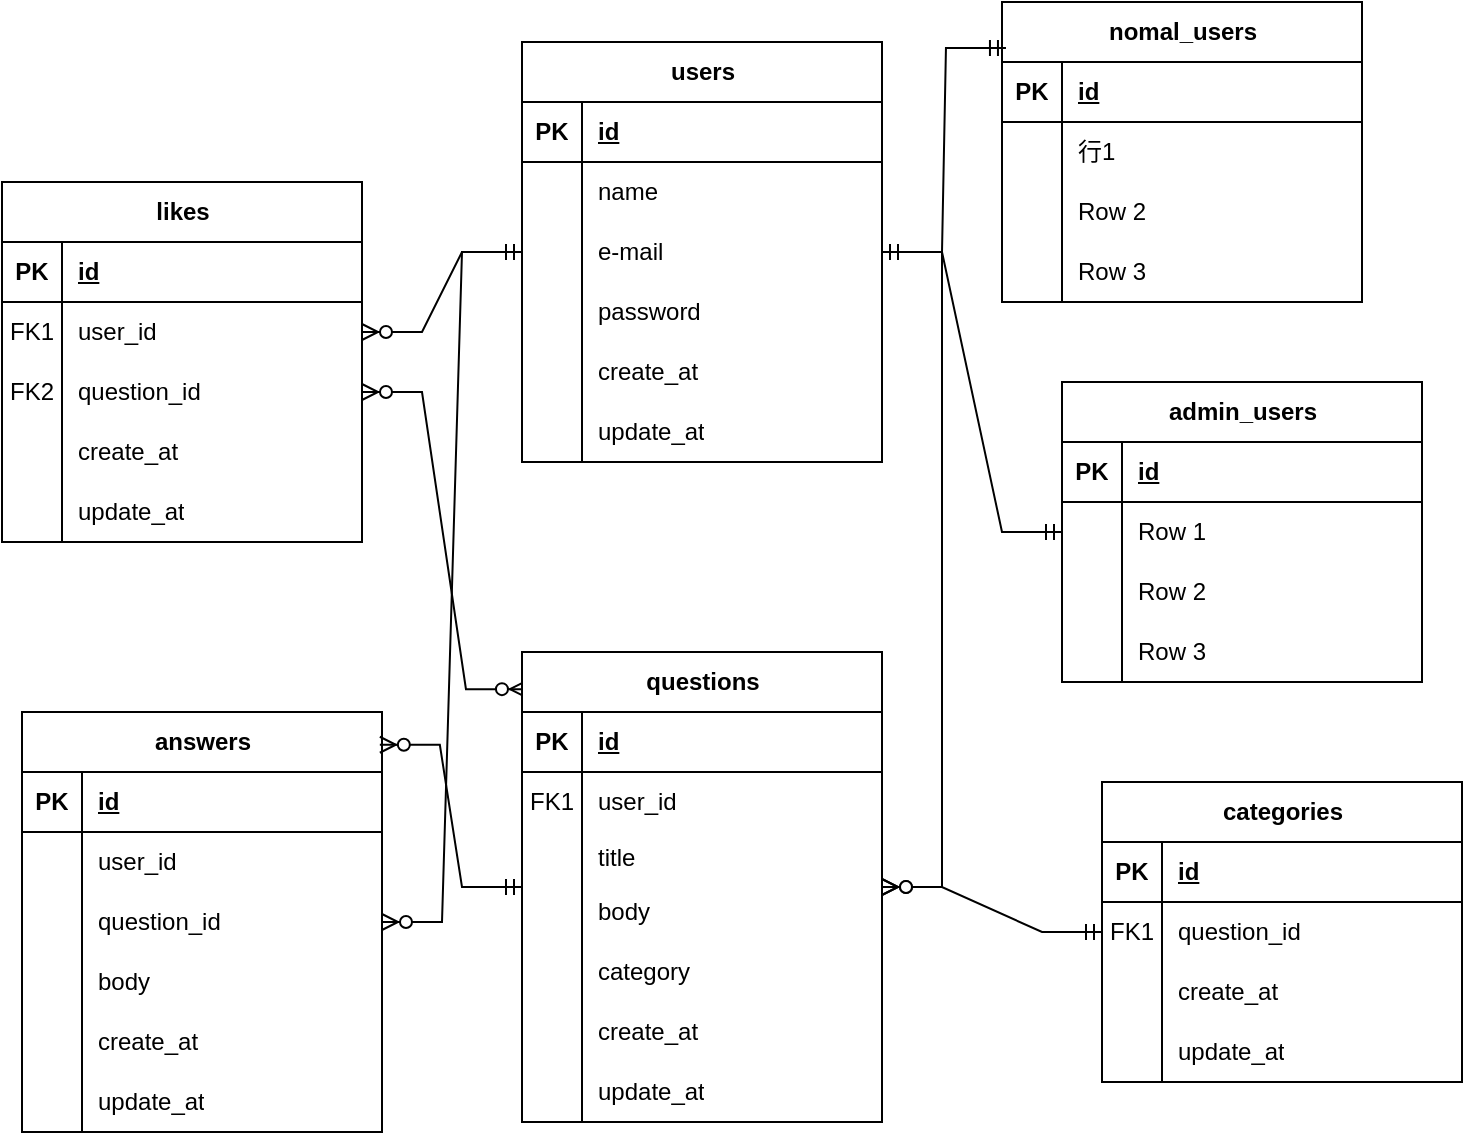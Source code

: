 <mxfile version="24.0.5" type="github">
  <diagram name="ページ1" id="EHYz2zR3ZloUvKmp2R1o">
    <mxGraphModel dx="1434" dy="786" grid="1" gridSize="10" guides="1" tooltips="1" connect="1" arrows="1" fold="1" page="1" pageScale="1" pageWidth="827" pageHeight="1169" math="0" shadow="0">
      <root>
        <mxCell id="0" />
        <mxCell id="1" parent="0" />
        <mxCell id="22ppA0g4UM3xySL2GAzu-1" value="&lt;font style=&quot;vertical-align: inherit;&quot;&gt;&lt;font style=&quot;vertical-align: inherit;&quot;&gt;users&lt;/font&gt;&lt;/font&gt;" style="shape=table;startSize=30;container=1;collapsible=1;childLayout=tableLayout;fixedRows=1;rowLines=0;fontStyle=1;align=center;resizeLast=1;html=1;" vertex="1" parent="1">
          <mxGeometry x="280" y="160" width="180" height="210" as="geometry" />
        </mxCell>
        <mxCell id="22ppA0g4UM3xySL2GAzu-2" value="" style="shape=tableRow;horizontal=0;startSize=0;swimlaneHead=0;swimlaneBody=0;fillColor=none;collapsible=0;dropTarget=0;points=[[0,0.5],[1,0.5]];portConstraint=eastwest;top=0;left=0;right=0;bottom=1;" vertex="1" parent="22ppA0g4UM3xySL2GAzu-1">
          <mxGeometry y="30" width="180" height="30" as="geometry" />
        </mxCell>
        <mxCell id="22ppA0g4UM3xySL2GAzu-3" value="PK" style="shape=partialRectangle;connectable=0;fillColor=none;top=0;left=0;bottom=0;right=0;fontStyle=1;overflow=hidden;whiteSpace=wrap;html=1;" vertex="1" parent="22ppA0g4UM3xySL2GAzu-2">
          <mxGeometry width="30" height="30" as="geometry">
            <mxRectangle width="30" height="30" as="alternateBounds" />
          </mxGeometry>
        </mxCell>
        <mxCell id="22ppA0g4UM3xySL2GAzu-4" value="&lt;font style=&quot;vertical-align: inherit;&quot;&gt;&lt;font style=&quot;vertical-align: inherit;&quot;&gt;id&lt;/font&gt;&lt;/font&gt;" style="shape=partialRectangle;connectable=0;fillColor=none;top=0;left=0;bottom=0;right=0;align=left;spacingLeft=6;fontStyle=5;overflow=hidden;whiteSpace=wrap;html=1;" vertex="1" parent="22ppA0g4UM3xySL2GAzu-2">
          <mxGeometry x="30" width="150" height="30" as="geometry">
            <mxRectangle width="150" height="30" as="alternateBounds" />
          </mxGeometry>
        </mxCell>
        <mxCell id="22ppA0g4UM3xySL2GAzu-5" value="" style="shape=tableRow;horizontal=0;startSize=0;swimlaneHead=0;swimlaneBody=0;fillColor=none;collapsible=0;dropTarget=0;points=[[0,0.5],[1,0.5]];portConstraint=eastwest;top=0;left=0;right=0;bottom=0;" vertex="1" parent="22ppA0g4UM3xySL2GAzu-1">
          <mxGeometry y="60" width="180" height="30" as="geometry" />
        </mxCell>
        <mxCell id="22ppA0g4UM3xySL2GAzu-6" value="" style="shape=partialRectangle;connectable=0;fillColor=none;top=0;left=0;bottom=0;right=0;editable=1;overflow=hidden;whiteSpace=wrap;html=1;" vertex="1" parent="22ppA0g4UM3xySL2GAzu-5">
          <mxGeometry width="30" height="30" as="geometry">
            <mxRectangle width="30" height="30" as="alternateBounds" />
          </mxGeometry>
        </mxCell>
        <mxCell id="22ppA0g4UM3xySL2GAzu-7" value="&lt;font style=&quot;vertical-align: inherit;&quot;&gt;&lt;font style=&quot;vertical-align: inherit;&quot;&gt;name&lt;/font&gt;&lt;/font&gt;" style="shape=partialRectangle;connectable=0;fillColor=none;top=0;left=0;bottom=0;right=0;align=left;spacingLeft=6;overflow=hidden;whiteSpace=wrap;html=1;" vertex="1" parent="22ppA0g4UM3xySL2GAzu-5">
          <mxGeometry x="30" width="150" height="30" as="geometry">
            <mxRectangle width="150" height="30" as="alternateBounds" />
          </mxGeometry>
        </mxCell>
        <mxCell id="22ppA0g4UM3xySL2GAzu-8" value="" style="shape=tableRow;horizontal=0;startSize=0;swimlaneHead=0;swimlaneBody=0;fillColor=none;collapsible=0;dropTarget=0;points=[[0,0.5],[1,0.5]];portConstraint=eastwest;top=0;left=0;right=0;bottom=0;" vertex="1" parent="22ppA0g4UM3xySL2GAzu-1">
          <mxGeometry y="90" width="180" height="30" as="geometry" />
        </mxCell>
        <mxCell id="22ppA0g4UM3xySL2GAzu-9" value="" style="shape=partialRectangle;connectable=0;fillColor=none;top=0;left=0;bottom=0;right=0;editable=1;overflow=hidden;whiteSpace=wrap;html=1;" vertex="1" parent="22ppA0g4UM3xySL2GAzu-8">
          <mxGeometry width="30" height="30" as="geometry">
            <mxRectangle width="30" height="30" as="alternateBounds" />
          </mxGeometry>
        </mxCell>
        <mxCell id="22ppA0g4UM3xySL2GAzu-10" value="&lt;font style=&quot;vertical-align: inherit;&quot;&gt;&lt;font style=&quot;vertical-align: inherit;&quot;&gt;e-mail&lt;/font&gt;&lt;/font&gt;" style="shape=partialRectangle;connectable=0;fillColor=none;top=0;left=0;bottom=0;right=0;align=left;spacingLeft=6;overflow=hidden;whiteSpace=wrap;html=1;" vertex="1" parent="22ppA0g4UM3xySL2GAzu-8">
          <mxGeometry x="30" width="150" height="30" as="geometry">
            <mxRectangle width="150" height="30" as="alternateBounds" />
          </mxGeometry>
        </mxCell>
        <mxCell id="22ppA0g4UM3xySL2GAzu-11" value="" style="shape=tableRow;horizontal=0;startSize=0;swimlaneHead=0;swimlaneBody=0;fillColor=none;collapsible=0;dropTarget=0;points=[[0,0.5],[1,0.5]];portConstraint=eastwest;top=0;left=0;right=0;bottom=0;" vertex="1" parent="22ppA0g4UM3xySL2GAzu-1">
          <mxGeometry y="120" width="180" height="30" as="geometry" />
        </mxCell>
        <mxCell id="22ppA0g4UM3xySL2GAzu-12" value="" style="shape=partialRectangle;connectable=0;fillColor=none;top=0;left=0;bottom=0;right=0;editable=1;overflow=hidden;whiteSpace=wrap;html=1;" vertex="1" parent="22ppA0g4UM3xySL2GAzu-11">
          <mxGeometry width="30" height="30" as="geometry">
            <mxRectangle width="30" height="30" as="alternateBounds" />
          </mxGeometry>
        </mxCell>
        <mxCell id="22ppA0g4UM3xySL2GAzu-13" value="&lt;font style=&quot;vertical-align: inherit;&quot;&gt;&lt;font style=&quot;vertical-align: inherit;&quot;&gt;password&lt;/font&gt;&lt;/font&gt;" style="shape=partialRectangle;connectable=0;fillColor=none;top=0;left=0;bottom=0;right=0;align=left;spacingLeft=6;overflow=hidden;whiteSpace=wrap;html=1;" vertex="1" parent="22ppA0g4UM3xySL2GAzu-11">
          <mxGeometry x="30" width="150" height="30" as="geometry">
            <mxRectangle width="150" height="30" as="alternateBounds" />
          </mxGeometry>
        </mxCell>
        <mxCell id="22ppA0g4UM3xySL2GAzu-17" style="shape=tableRow;horizontal=0;startSize=0;swimlaneHead=0;swimlaneBody=0;fillColor=none;collapsible=0;dropTarget=0;points=[[0,0.5],[1,0.5]];portConstraint=eastwest;top=0;left=0;right=0;bottom=0;" vertex="1" parent="22ppA0g4UM3xySL2GAzu-1">
          <mxGeometry y="150" width="180" height="30" as="geometry" />
        </mxCell>
        <mxCell id="22ppA0g4UM3xySL2GAzu-18" style="shape=partialRectangle;connectable=0;fillColor=none;top=0;left=0;bottom=0;right=0;editable=1;overflow=hidden;whiteSpace=wrap;html=1;" vertex="1" parent="22ppA0g4UM3xySL2GAzu-17">
          <mxGeometry width="30" height="30" as="geometry">
            <mxRectangle width="30" height="30" as="alternateBounds" />
          </mxGeometry>
        </mxCell>
        <mxCell id="22ppA0g4UM3xySL2GAzu-19" value="&lt;font style=&quot;vertical-align: inherit;&quot;&gt;&lt;font style=&quot;vertical-align: inherit;&quot;&gt;create_at&lt;/font&gt;&lt;/font&gt;" style="shape=partialRectangle;connectable=0;fillColor=none;top=0;left=0;bottom=0;right=0;align=left;spacingLeft=6;overflow=hidden;whiteSpace=wrap;html=1;" vertex="1" parent="22ppA0g4UM3xySL2GAzu-17">
          <mxGeometry x="30" width="150" height="30" as="geometry">
            <mxRectangle width="150" height="30" as="alternateBounds" />
          </mxGeometry>
        </mxCell>
        <mxCell id="22ppA0g4UM3xySL2GAzu-14" style="shape=tableRow;horizontal=0;startSize=0;swimlaneHead=0;swimlaneBody=0;fillColor=none;collapsible=0;dropTarget=0;points=[[0,0.5],[1,0.5]];portConstraint=eastwest;top=0;left=0;right=0;bottom=0;" vertex="1" parent="22ppA0g4UM3xySL2GAzu-1">
          <mxGeometry y="180" width="180" height="30" as="geometry" />
        </mxCell>
        <mxCell id="22ppA0g4UM3xySL2GAzu-15" style="shape=partialRectangle;connectable=0;fillColor=none;top=0;left=0;bottom=0;right=0;editable=1;overflow=hidden;whiteSpace=wrap;html=1;" vertex="1" parent="22ppA0g4UM3xySL2GAzu-14">
          <mxGeometry width="30" height="30" as="geometry">
            <mxRectangle width="30" height="30" as="alternateBounds" />
          </mxGeometry>
        </mxCell>
        <mxCell id="22ppA0g4UM3xySL2GAzu-16" value="&lt;font style=&quot;vertical-align: inherit;&quot;&gt;&lt;font style=&quot;vertical-align: inherit;&quot;&gt;update_at&lt;/font&gt;&lt;/font&gt;" style="shape=partialRectangle;connectable=0;fillColor=none;top=0;left=0;bottom=0;right=0;align=left;spacingLeft=6;overflow=hidden;whiteSpace=wrap;html=1;" vertex="1" parent="22ppA0g4UM3xySL2GAzu-14">
          <mxGeometry x="30" width="150" height="30" as="geometry">
            <mxRectangle width="150" height="30" as="alternateBounds" />
          </mxGeometry>
        </mxCell>
        <mxCell id="22ppA0g4UM3xySL2GAzu-20" value="&lt;font style=&quot;vertical-align: inherit;&quot;&gt;&lt;font style=&quot;vertical-align: inherit;&quot;&gt;nomal_users&lt;/font&gt;&lt;/font&gt;" style="shape=table;startSize=30;container=1;collapsible=1;childLayout=tableLayout;fixedRows=1;rowLines=0;fontStyle=1;align=center;resizeLast=1;html=1;" vertex="1" parent="1">
          <mxGeometry x="520" y="140" width="180" height="150" as="geometry" />
        </mxCell>
        <mxCell id="22ppA0g4UM3xySL2GAzu-21" value="" style="shape=tableRow;horizontal=0;startSize=0;swimlaneHead=0;swimlaneBody=0;fillColor=none;collapsible=0;dropTarget=0;points=[[0,0.5],[1,0.5]];portConstraint=eastwest;top=0;left=0;right=0;bottom=1;" vertex="1" parent="22ppA0g4UM3xySL2GAzu-20">
          <mxGeometry y="30" width="180" height="30" as="geometry" />
        </mxCell>
        <mxCell id="22ppA0g4UM3xySL2GAzu-22" value="PK" style="shape=partialRectangle;connectable=0;fillColor=none;top=0;left=0;bottom=0;right=0;fontStyle=1;overflow=hidden;whiteSpace=wrap;html=1;" vertex="1" parent="22ppA0g4UM3xySL2GAzu-21">
          <mxGeometry width="30" height="30" as="geometry">
            <mxRectangle width="30" height="30" as="alternateBounds" />
          </mxGeometry>
        </mxCell>
        <mxCell id="22ppA0g4UM3xySL2GAzu-23" value="&lt;font style=&quot;vertical-align: inherit;&quot;&gt;&lt;font style=&quot;vertical-align: inherit;&quot;&gt;id&lt;/font&gt;&lt;/font&gt;" style="shape=partialRectangle;connectable=0;fillColor=none;top=0;left=0;bottom=0;right=0;align=left;spacingLeft=6;fontStyle=5;overflow=hidden;whiteSpace=wrap;html=1;" vertex="1" parent="22ppA0g4UM3xySL2GAzu-21">
          <mxGeometry x="30" width="150" height="30" as="geometry">
            <mxRectangle width="150" height="30" as="alternateBounds" />
          </mxGeometry>
        </mxCell>
        <mxCell id="22ppA0g4UM3xySL2GAzu-24" value="" style="shape=tableRow;horizontal=0;startSize=0;swimlaneHead=0;swimlaneBody=0;fillColor=none;collapsible=0;dropTarget=0;points=[[0,0.5],[1,0.5]];portConstraint=eastwest;top=0;left=0;right=0;bottom=0;" vertex="1" parent="22ppA0g4UM3xySL2GAzu-20">
          <mxGeometry y="60" width="180" height="30" as="geometry" />
        </mxCell>
        <mxCell id="22ppA0g4UM3xySL2GAzu-25" value="" style="shape=partialRectangle;connectable=0;fillColor=none;top=0;left=0;bottom=0;right=0;editable=1;overflow=hidden;whiteSpace=wrap;html=1;" vertex="1" parent="22ppA0g4UM3xySL2GAzu-24">
          <mxGeometry width="30" height="30" as="geometry">
            <mxRectangle width="30" height="30" as="alternateBounds" />
          </mxGeometry>
        </mxCell>
        <mxCell id="22ppA0g4UM3xySL2GAzu-26" value="&lt;font style=&quot;vertical-align: inherit;&quot;&gt;&lt;font style=&quot;vertical-align: inherit;&quot;&gt;行1&lt;/font&gt;&lt;/font&gt;" style="shape=partialRectangle;connectable=0;fillColor=none;top=0;left=0;bottom=0;right=0;align=left;spacingLeft=6;overflow=hidden;whiteSpace=wrap;html=1;" vertex="1" parent="22ppA0g4UM3xySL2GAzu-24">
          <mxGeometry x="30" width="150" height="30" as="geometry">
            <mxRectangle width="150" height="30" as="alternateBounds" />
          </mxGeometry>
        </mxCell>
        <mxCell id="22ppA0g4UM3xySL2GAzu-27" value="" style="shape=tableRow;horizontal=0;startSize=0;swimlaneHead=0;swimlaneBody=0;fillColor=none;collapsible=0;dropTarget=0;points=[[0,0.5],[1,0.5]];portConstraint=eastwest;top=0;left=0;right=0;bottom=0;" vertex="1" parent="22ppA0g4UM3xySL2GAzu-20">
          <mxGeometry y="90" width="180" height="30" as="geometry" />
        </mxCell>
        <mxCell id="22ppA0g4UM3xySL2GAzu-28" value="" style="shape=partialRectangle;connectable=0;fillColor=none;top=0;left=0;bottom=0;right=0;editable=1;overflow=hidden;whiteSpace=wrap;html=1;" vertex="1" parent="22ppA0g4UM3xySL2GAzu-27">
          <mxGeometry width="30" height="30" as="geometry">
            <mxRectangle width="30" height="30" as="alternateBounds" />
          </mxGeometry>
        </mxCell>
        <mxCell id="22ppA0g4UM3xySL2GAzu-29" value="Row 2" style="shape=partialRectangle;connectable=0;fillColor=none;top=0;left=0;bottom=0;right=0;align=left;spacingLeft=6;overflow=hidden;whiteSpace=wrap;html=1;" vertex="1" parent="22ppA0g4UM3xySL2GAzu-27">
          <mxGeometry x="30" width="150" height="30" as="geometry">
            <mxRectangle width="150" height="30" as="alternateBounds" />
          </mxGeometry>
        </mxCell>
        <mxCell id="22ppA0g4UM3xySL2GAzu-30" value="" style="shape=tableRow;horizontal=0;startSize=0;swimlaneHead=0;swimlaneBody=0;fillColor=none;collapsible=0;dropTarget=0;points=[[0,0.5],[1,0.5]];portConstraint=eastwest;top=0;left=0;right=0;bottom=0;" vertex="1" parent="22ppA0g4UM3xySL2GAzu-20">
          <mxGeometry y="120" width="180" height="30" as="geometry" />
        </mxCell>
        <mxCell id="22ppA0g4UM3xySL2GAzu-31" value="" style="shape=partialRectangle;connectable=0;fillColor=none;top=0;left=0;bottom=0;right=0;editable=1;overflow=hidden;whiteSpace=wrap;html=1;" vertex="1" parent="22ppA0g4UM3xySL2GAzu-30">
          <mxGeometry width="30" height="30" as="geometry">
            <mxRectangle width="30" height="30" as="alternateBounds" />
          </mxGeometry>
        </mxCell>
        <mxCell id="22ppA0g4UM3xySL2GAzu-32" value="Row 3" style="shape=partialRectangle;connectable=0;fillColor=none;top=0;left=0;bottom=0;right=0;align=left;spacingLeft=6;overflow=hidden;whiteSpace=wrap;html=1;" vertex="1" parent="22ppA0g4UM3xySL2GAzu-30">
          <mxGeometry x="30" width="150" height="30" as="geometry">
            <mxRectangle width="150" height="30" as="alternateBounds" />
          </mxGeometry>
        </mxCell>
        <mxCell id="22ppA0g4UM3xySL2GAzu-33" value="&lt;font style=&quot;vertical-align: inherit;&quot;&gt;&lt;font style=&quot;vertical-align: inherit;&quot;&gt;&lt;font style=&quot;vertical-align: inherit;&quot;&gt;&lt;font style=&quot;vertical-align: inherit;&quot;&gt;admin_users&lt;/font&gt;&lt;/font&gt;&lt;/font&gt;&lt;/font&gt;" style="shape=table;startSize=30;container=1;collapsible=1;childLayout=tableLayout;fixedRows=1;rowLines=0;fontStyle=1;align=center;resizeLast=1;html=1;" vertex="1" parent="1">
          <mxGeometry x="550" y="330" width="180" height="150" as="geometry" />
        </mxCell>
        <mxCell id="22ppA0g4UM3xySL2GAzu-34" value="" style="shape=tableRow;horizontal=0;startSize=0;swimlaneHead=0;swimlaneBody=0;fillColor=none;collapsible=0;dropTarget=0;points=[[0,0.5],[1,0.5]];portConstraint=eastwest;top=0;left=0;right=0;bottom=1;" vertex="1" parent="22ppA0g4UM3xySL2GAzu-33">
          <mxGeometry y="30" width="180" height="30" as="geometry" />
        </mxCell>
        <mxCell id="22ppA0g4UM3xySL2GAzu-35" value="PK" style="shape=partialRectangle;connectable=0;fillColor=none;top=0;left=0;bottom=0;right=0;fontStyle=1;overflow=hidden;whiteSpace=wrap;html=1;" vertex="1" parent="22ppA0g4UM3xySL2GAzu-34">
          <mxGeometry width="30" height="30" as="geometry">
            <mxRectangle width="30" height="30" as="alternateBounds" />
          </mxGeometry>
        </mxCell>
        <mxCell id="22ppA0g4UM3xySL2GAzu-36" value="&lt;font style=&quot;vertical-align: inherit;&quot;&gt;&lt;font style=&quot;vertical-align: inherit;&quot;&gt;id&lt;/font&gt;&lt;/font&gt;" style="shape=partialRectangle;connectable=0;fillColor=none;top=0;left=0;bottom=0;right=0;align=left;spacingLeft=6;fontStyle=5;overflow=hidden;whiteSpace=wrap;html=1;" vertex="1" parent="22ppA0g4UM3xySL2GAzu-34">
          <mxGeometry x="30" width="150" height="30" as="geometry">
            <mxRectangle width="150" height="30" as="alternateBounds" />
          </mxGeometry>
        </mxCell>
        <mxCell id="22ppA0g4UM3xySL2GAzu-37" value="" style="shape=tableRow;horizontal=0;startSize=0;swimlaneHead=0;swimlaneBody=0;fillColor=none;collapsible=0;dropTarget=0;points=[[0,0.5],[1,0.5]];portConstraint=eastwest;top=0;left=0;right=0;bottom=0;" vertex="1" parent="22ppA0g4UM3xySL2GAzu-33">
          <mxGeometry y="60" width="180" height="30" as="geometry" />
        </mxCell>
        <mxCell id="22ppA0g4UM3xySL2GAzu-38" value="" style="shape=partialRectangle;connectable=0;fillColor=none;top=0;left=0;bottom=0;right=0;editable=1;overflow=hidden;whiteSpace=wrap;html=1;" vertex="1" parent="22ppA0g4UM3xySL2GAzu-37">
          <mxGeometry width="30" height="30" as="geometry">
            <mxRectangle width="30" height="30" as="alternateBounds" />
          </mxGeometry>
        </mxCell>
        <mxCell id="22ppA0g4UM3xySL2GAzu-39" value="Row 1" style="shape=partialRectangle;connectable=0;fillColor=none;top=0;left=0;bottom=0;right=0;align=left;spacingLeft=6;overflow=hidden;whiteSpace=wrap;html=1;" vertex="1" parent="22ppA0g4UM3xySL2GAzu-37">
          <mxGeometry x="30" width="150" height="30" as="geometry">
            <mxRectangle width="150" height="30" as="alternateBounds" />
          </mxGeometry>
        </mxCell>
        <mxCell id="22ppA0g4UM3xySL2GAzu-40" value="" style="shape=tableRow;horizontal=0;startSize=0;swimlaneHead=0;swimlaneBody=0;fillColor=none;collapsible=0;dropTarget=0;points=[[0,0.5],[1,0.5]];portConstraint=eastwest;top=0;left=0;right=0;bottom=0;" vertex="1" parent="22ppA0g4UM3xySL2GAzu-33">
          <mxGeometry y="90" width="180" height="30" as="geometry" />
        </mxCell>
        <mxCell id="22ppA0g4UM3xySL2GAzu-41" value="" style="shape=partialRectangle;connectable=0;fillColor=none;top=0;left=0;bottom=0;right=0;editable=1;overflow=hidden;whiteSpace=wrap;html=1;" vertex="1" parent="22ppA0g4UM3xySL2GAzu-40">
          <mxGeometry width="30" height="30" as="geometry">
            <mxRectangle width="30" height="30" as="alternateBounds" />
          </mxGeometry>
        </mxCell>
        <mxCell id="22ppA0g4UM3xySL2GAzu-42" value="Row 2" style="shape=partialRectangle;connectable=0;fillColor=none;top=0;left=0;bottom=0;right=0;align=left;spacingLeft=6;overflow=hidden;whiteSpace=wrap;html=1;" vertex="1" parent="22ppA0g4UM3xySL2GAzu-40">
          <mxGeometry x="30" width="150" height="30" as="geometry">
            <mxRectangle width="150" height="30" as="alternateBounds" />
          </mxGeometry>
        </mxCell>
        <mxCell id="22ppA0g4UM3xySL2GAzu-43" value="" style="shape=tableRow;horizontal=0;startSize=0;swimlaneHead=0;swimlaneBody=0;fillColor=none;collapsible=0;dropTarget=0;points=[[0,0.5],[1,0.5]];portConstraint=eastwest;top=0;left=0;right=0;bottom=0;" vertex="1" parent="22ppA0g4UM3xySL2GAzu-33">
          <mxGeometry y="120" width="180" height="30" as="geometry" />
        </mxCell>
        <mxCell id="22ppA0g4UM3xySL2GAzu-44" value="" style="shape=partialRectangle;connectable=0;fillColor=none;top=0;left=0;bottom=0;right=0;editable=1;overflow=hidden;whiteSpace=wrap;html=1;" vertex="1" parent="22ppA0g4UM3xySL2GAzu-43">
          <mxGeometry width="30" height="30" as="geometry">
            <mxRectangle width="30" height="30" as="alternateBounds" />
          </mxGeometry>
        </mxCell>
        <mxCell id="22ppA0g4UM3xySL2GAzu-45" value="Row 3" style="shape=partialRectangle;connectable=0;fillColor=none;top=0;left=0;bottom=0;right=0;align=left;spacingLeft=6;overflow=hidden;whiteSpace=wrap;html=1;" vertex="1" parent="22ppA0g4UM3xySL2GAzu-43">
          <mxGeometry x="30" width="150" height="30" as="geometry">
            <mxRectangle width="150" height="30" as="alternateBounds" />
          </mxGeometry>
        </mxCell>
        <mxCell id="22ppA0g4UM3xySL2GAzu-68" value="categories" style="shape=table;startSize=30;container=1;collapsible=1;childLayout=tableLayout;fixedRows=1;rowLines=0;fontStyle=1;align=center;resizeLast=1;html=1;" vertex="1" parent="1">
          <mxGeometry x="570" y="530" width="180" height="150" as="geometry" />
        </mxCell>
        <mxCell id="22ppA0g4UM3xySL2GAzu-69" value="" style="shape=tableRow;horizontal=0;startSize=0;swimlaneHead=0;swimlaneBody=0;fillColor=none;collapsible=0;dropTarget=0;points=[[0,0.5],[1,0.5]];portConstraint=eastwest;top=0;left=0;right=0;bottom=1;" vertex="1" parent="22ppA0g4UM3xySL2GAzu-68">
          <mxGeometry y="30" width="180" height="30" as="geometry" />
        </mxCell>
        <mxCell id="22ppA0g4UM3xySL2GAzu-70" value="PK" style="shape=partialRectangle;connectable=0;fillColor=none;top=0;left=0;bottom=0;right=0;fontStyle=1;overflow=hidden;whiteSpace=wrap;html=1;" vertex="1" parent="22ppA0g4UM3xySL2GAzu-69">
          <mxGeometry width="30" height="30" as="geometry">
            <mxRectangle width="30" height="30" as="alternateBounds" />
          </mxGeometry>
        </mxCell>
        <mxCell id="22ppA0g4UM3xySL2GAzu-71" value="id" style="shape=partialRectangle;connectable=0;fillColor=none;top=0;left=0;bottom=0;right=0;align=left;spacingLeft=6;fontStyle=5;overflow=hidden;whiteSpace=wrap;html=1;" vertex="1" parent="22ppA0g4UM3xySL2GAzu-69">
          <mxGeometry x="30" width="150" height="30" as="geometry">
            <mxRectangle width="150" height="30" as="alternateBounds" />
          </mxGeometry>
        </mxCell>
        <mxCell id="22ppA0g4UM3xySL2GAzu-72" value="" style="shape=tableRow;horizontal=0;startSize=0;swimlaneHead=0;swimlaneBody=0;fillColor=none;collapsible=0;dropTarget=0;points=[[0,0.5],[1,0.5]];portConstraint=eastwest;top=0;left=0;right=0;bottom=0;" vertex="1" parent="22ppA0g4UM3xySL2GAzu-68">
          <mxGeometry y="60" width="180" height="30" as="geometry" />
        </mxCell>
        <mxCell id="22ppA0g4UM3xySL2GAzu-73" value="FK1" style="shape=partialRectangle;connectable=0;fillColor=none;top=0;left=0;bottom=0;right=0;editable=1;overflow=hidden;whiteSpace=wrap;html=1;" vertex="1" parent="22ppA0g4UM3xySL2GAzu-72">
          <mxGeometry width="30" height="30" as="geometry">
            <mxRectangle width="30" height="30" as="alternateBounds" />
          </mxGeometry>
        </mxCell>
        <mxCell id="22ppA0g4UM3xySL2GAzu-74" value="question_id" style="shape=partialRectangle;connectable=0;fillColor=none;top=0;left=0;bottom=0;right=0;align=left;spacingLeft=6;overflow=hidden;whiteSpace=wrap;html=1;" vertex="1" parent="22ppA0g4UM3xySL2GAzu-72">
          <mxGeometry x="30" width="150" height="30" as="geometry">
            <mxRectangle width="150" height="30" as="alternateBounds" />
          </mxGeometry>
        </mxCell>
        <mxCell id="22ppA0g4UM3xySL2GAzu-75" value="" style="shape=tableRow;horizontal=0;startSize=0;swimlaneHead=0;swimlaneBody=0;fillColor=none;collapsible=0;dropTarget=0;points=[[0,0.5],[1,0.5]];portConstraint=eastwest;top=0;left=0;right=0;bottom=0;" vertex="1" parent="22ppA0g4UM3xySL2GAzu-68">
          <mxGeometry y="90" width="180" height="30" as="geometry" />
        </mxCell>
        <mxCell id="22ppA0g4UM3xySL2GAzu-76" value="" style="shape=partialRectangle;connectable=0;fillColor=none;top=0;left=0;bottom=0;right=0;editable=1;overflow=hidden;whiteSpace=wrap;html=1;" vertex="1" parent="22ppA0g4UM3xySL2GAzu-75">
          <mxGeometry width="30" height="30" as="geometry">
            <mxRectangle width="30" height="30" as="alternateBounds" />
          </mxGeometry>
        </mxCell>
        <mxCell id="22ppA0g4UM3xySL2GAzu-77" value="create_at" style="shape=partialRectangle;connectable=0;fillColor=none;top=0;left=0;bottom=0;right=0;align=left;spacingLeft=6;overflow=hidden;whiteSpace=wrap;html=1;" vertex="1" parent="22ppA0g4UM3xySL2GAzu-75">
          <mxGeometry x="30" width="150" height="30" as="geometry">
            <mxRectangle width="150" height="30" as="alternateBounds" />
          </mxGeometry>
        </mxCell>
        <mxCell id="22ppA0g4UM3xySL2GAzu-78" value="" style="shape=tableRow;horizontal=0;startSize=0;swimlaneHead=0;swimlaneBody=0;fillColor=none;collapsible=0;dropTarget=0;points=[[0,0.5],[1,0.5]];portConstraint=eastwest;top=0;left=0;right=0;bottom=0;" vertex="1" parent="22ppA0g4UM3xySL2GAzu-68">
          <mxGeometry y="120" width="180" height="30" as="geometry" />
        </mxCell>
        <mxCell id="22ppA0g4UM3xySL2GAzu-79" value="" style="shape=partialRectangle;connectable=0;fillColor=none;top=0;left=0;bottom=0;right=0;editable=1;overflow=hidden;whiteSpace=wrap;html=1;" vertex="1" parent="22ppA0g4UM3xySL2GAzu-78">
          <mxGeometry width="30" height="30" as="geometry">
            <mxRectangle width="30" height="30" as="alternateBounds" />
          </mxGeometry>
        </mxCell>
        <mxCell id="22ppA0g4UM3xySL2GAzu-80" value="update_at" style="shape=partialRectangle;connectable=0;fillColor=none;top=0;left=0;bottom=0;right=0;align=left;spacingLeft=6;overflow=hidden;whiteSpace=wrap;html=1;" vertex="1" parent="22ppA0g4UM3xySL2GAzu-78">
          <mxGeometry x="30" width="150" height="30" as="geometry">
            <mxRectangle width="150" height="30" as="alternateBounds" />
          </mxGeometry>
        </mxCell>
        <mxCell id="22ppA0g4UM3xySL2GAzu-81" value="answers" style="shape=table;startSize=30;container=1;collapsible=1;childLayout=tableLayout;fixedRows=1;rowLines=0;fontStyle=1;align=center;resizeLast=1;html=1;" vertex="1" parent="1">
          <mxGeometry x="30" y="495" width="180" height="210" as="geometry" />
        </mxCell>
        <mxCell id="22ppA0g4UM3xySL2GAzu-82" value="" style="shape=tableRow;horizontal=0;startSize=0;swimlaneHead=0;swimlaneBody=0;fillColor=none;collapsible=0;dropTarget=0;points=[[0,0.5],[1,0.5]];portConstraint=eastwest;top=0;left=0;right=0;bottom=1;" vertex="1" parent="22ppA0g4UM3xySL2GAzu-81">
          <mxGeometry y="30" width="180" height="30" as="geometry" />
        </mxCell>
        <mxCell id="22ppA0g4UM3xySL2GAzu-83" value="PK" style="shape=partialRectangle;connectable=0;fillColor=none;top=0;left=0;bottom=0;right=0;fontStyle=1;overflow=hidden;whiteSpace=wrap;html=1;" vertex="1" parent="22ppA0g4UM3xySL2GAzu-82">
          <mxGeometry width="30" height="30" as="geometry">
            <mxRectangle width="30" height="30" as="alternateBounds" />
          </mxGeometry>
        </mxCell>
        <mxCell id="22ppA0g4UM3xySL2GAzu-84" value="id" style="shape=partialRectangle;connectable=0;fillColor=none;top=0;left=0;bottom=0;right=0;align=left;spacingLeft=6;fontStyle=5;overflow=hidden;whiteSpace=wrap;html=1;" vertex="1" parent="22ppA0g4UM3xySL2GAzu-82">
          <mxGeometry x="30" width="150" height="30" as="geometry">
            <mxRectangle width="150" height="30" as="alternateBounds" />
          </mxGeometry>
        </mxCell>
        <mxCell id="22ppA0g4UM3xySL2GAzu-124" style="shape=tableRow;horizontal=0;startSize=0;swimlaneHead=0;swimlaneBody=0;fillColor=none;collapsible=0;dropTarget=0;points=[[0,0.5],[1,0.5]];portConstraint=eastwest;top=0;left=0;right=0;bottom=0;" vertex="1" parent="22ppA0g4UM3xySL2GAzu-81">
          <mxGeometry y="60" width="180" height="30" as="geometry" />
        </mxCell>
        <mxCell id="22ppA0g4UM3xySL2GAzu-125" style="shape=partialRectangle;connectable=0;fillColor=none;top=0;left=0;bottom=0;right=0;editable=1;overflow=hidden;whiteSpace=wrap;html=1;" vertex="1" parent="22ppA0g4UM3xySL2GAzu-124">
          <mxGeometry width="30" height="30" as="geometry">
            <mxRectangle width="30" height="30" as="alternateBounds" />
          </mxGeometry>
        </mxCell>
        <mxCell id="22ppA0g4UM3xySL2GAzu-126" value="user_id" style="shape=partialRectangle;connectable=0;fillColor=none;top=0;left=0;bottom=0;right=0;align=left;spacingLeft=6;overflow=hidden;whiteSpace=wrap;html=1;" vertex="1" parent="22ppA0g4UM3xySL2GAzu-124">
          <mxGeometry x="30" width="150" height="30" as="geometry">
            <mxRectangle width="150" height="30" as="alternateBounds" />
          </mxGeometry>
        </mxCell>
        <mxCell id="22ppA0g4UM3xySL2GAzu-85" value="" style="shape=tableRow;horizontal=0;startSize=0;swimlaneHead=0;swimlaneBody=0;fillColor=none;collapsible=0;dropTarget=0;points=[[0,0.5],[1,0.5]];portConstraint=eastwest;top=0;left=0;right=0;bottom=0;" vertex="1" parent="22ppA0g4UM3xySL2GAzu-81">
          <mxGeometry y="90" width="180" height="30" as="geometry" />
        </mxCell>
        <mxCell id="22ppA0g4UM3xySL2GAzu-86" value="" style="shape=partialRectangle;connectable=0;fillColor=none;top=0;left=0;bottom=0;right=0;editable=1;overflow=hidden;whiteSpace=wrap;html=1;" vertex="1" parent="22ppA0g4UM3xySL2GAzu-85">
          <mxGeometry width="30" height="30" as="geometry">
            <mxRectangle width="30" height="30" as="alternateBounds" />
          </mxGeometry>
        </mxCell>
        <mxCell id="22ppA0g4UM3xySL2GAzu-87" value="question_id" style="shape=partialRectangle;connectable=0;fillColor=none;top=0;left=0;bottom=0;right=0;align=left;spacingLeft=6;overflow=hidden;whiteSpace=wrap;html=1;" vertex="1" parent="22ppA0g4UM3xySL2GAzu-85">
          <mxGeometry x="30" width="150" height="30" as="geometry">
            <mxRectangle width="150" height="30" as="alternateBounds" />
          </mxGeometry>
        </mxCell>
        <mxCell id="22ppA0g4UM3xySL2GAzu-88" value="" style="shape=tableRow;horizontal=0;startSize=0;swimlaneHead=0;swimlaneBody=0;fillColor=none;collapsible=0;dropTarget=0;points=[[0,0.5],[1,0.5]];portConstraint=eastwest;top=0;left=0;right=0;bottom=0;" vertex="1" parent="22ppA0g4UM3xySL2GAzu-81">
          <mxGeometry y="120" width="180" height="30" as="geometry" />
        </mxCell>
        <mxCell id="22ppA0g4UM3xySL2GAzu-89" value="" style="shape=partialRectangle;connectable=0;fillColor=none;top=0;left=0;bottom=0;right=0;editable=1;overflow=hidden;whiteSpace=wrap;html=1;" vertex="1" parent="22ppA0g4UM3xySL2GAzu-88">
          <mxGeometry width="30" height="30" as="geometry">
            <mxRectangle width="30" height="30" as="alternateBounds" />
          </mxGeometry>
        </mxCell>
        <mxCell id="22ppA0g4UM3xySL2GAzu-90" value="body" style="shape=partialRectangle;connectable=0;fillColor=none;top=0;left=0;bottom=0;right=0;align=left;spacingLeft=6;overflow=hidden;whiteSpace=wrap;html=1;" vertex="1" parent="22ppA0g4UM3xySL2GAzu-88">
          <mxGeometry x="30" width="150" height="30" as="geometry">
            <mxRectangle width="150" height="30" as="alternateBounds" />
          </mxGeometry>
        </mxCell>
        <mxCell id="22ppA0g4UM3xySL2GAzu-91" value="" style="shape=tableRow;horizontal=0;startSize=0;swimlaneHead=0;swimlaneBody=0;fillColor=none;collapsible=0;dropTarget=0;points=[[0,0.5],[1,0.5]];portConstraint=eastwest;top=0;left=0;right=0;bottom=0;" vertex="1" parent="22ppA0g4UM3xySL2GAzu-81">
          <mxGeometry y="150" width="180" height="30" as="geometry" />
        </mxCell>
        <mxCell id="22ppA0g4UM3xySL2GAzu-92" value="" style="shape=partialRectangle;connectable=0;fillColor=none;top=0;left=0;bottom=0;right=0;editable=1;overflow=hidden;whiteSpace=wrap;html=1;" vertex="1" parent="22ppA0g4UM3xySL2GAzu-91">
          <mxGeometry width="30" height="30" as="geometry">
            <mxRectangle width="30" height="30" as="alternateBounds" />
          </mxGeometry>
        </mxCell>
        <mxCell id="22ppA0g4UM3xySL2GAzu-93" value="create_at" style="shape=partialRectangle;connectable=0;fillColor=none;top=0;left=0;bottom=0;right=0;align=left;spacingLeft=6;overflow=hidden;whiteSpace=wrap;html=1;" vertex="1" parent="22ppA0g4UM3xySL2GAzu-91">
          <mxGeometry x="30" width="150" height="30" as="geometry">
            <mxRectangle width="150" height="30" as="alternateBounds" />
          </mxGeometry>
        </mxCell>
        <mxCell id="22ppA0g4UM3xySL2GAzu-94" style="shape=tableRow;horizontal=0;startSize=0;swimlaneHead=0;swimlaneBody=0;fillColor=none;collapsible=0;dropTarget=0;points=[[0,0.5],[1,0.5]];portConstraint=eastwest;top=0;left=0;right=0;bottom=0;" vertex="1" parent="22ppA0g4UM3xySL2GAzu-81">
          <mxGeometry y="180" width="180" height="30" as="geometry" />
        </mxCell>
        <mxCell id="22ppA0g4UM3xySL2GAzu-95" style="shape=partialRectangle;connectable=0;fillColor=none;top=0;left=0;bottom=0;right=0;editable=1;overflow=hidden;whiteSpace=wrap;html=1;" vertex="1" parent="22ppA0g4UM3xySL2GAzu-94">
          <mxGeometry width="30" height="30" as="geometry">
            <mxRectangle width="30" height="30" as="alternateBounds" />
          </mxGeometry>
        </mxCell>
        <mxCell id="22ppA0g4UM3xySL2GAzu-96" value="update_at" style="shape=partialRectangle;connectable=0;fillColor=none;top=0;left=0;bottom=0;right=0;align=left;spacingLeft=6;overflow=hidden;whiteSpace=wrap;html=1;" vertex="1" parent="22ppA0g4UM3xySL2GAzu-94">
          <mxGeometry x="30" width="150" height="30" as="geometry">
            <mxRectangle width="150" height="30" as="alternateBounds" />
          </mxGeometry>
        </mxCell>
        <mxCell id="22ppA0g4UM3xySL2GAzu-97" value="likes" style="shape=table;startSize=30;container=1;collapsible=1;childLayout=tableLayout;fixedRows=1;rowLines=0;fontStyle=1;align=center;resizeLast=1;html=1;" vertex="1" parent="1">
          <mxGeometry x="20" y="230" width="180" height="180" as="geometry" />
        </mxCell>
        <mxCell id="22ppA0g4UM3xySL2GAzu-98" value="" style="shape=tableRow;horizontal=0;startSize=0;swimlaneHead=0;swimlaneBody=0;fillColor=none;collapsible=0;dropTarget=0;points=[[0,0.5],[1,0.5]];portConstraint=eastwest;top=0;left=0;right=0;bottom=1;" vertex="1" parent="22ppA0g4UM3xySL2GAzu-97">
          <mxGeometry y="30" width="180" height="30" as="geometry" />
        </mxCell>
        <mxCell id="22ppA0g4UM3xySL2GAzu-99" value="PK" style="shape=partialRectangle;connectable=0;fillColor=none;top=0;left=0;bottom=0;right=0;fontStyle=1;overflow=hidden;whiteSpace=wrap;html=1;" vertex="1" parent="22ppA0g4UM3xySL2GAzu-98">
          <mxGeometry width="30" height="30" as="geometry">
            <mxRectangle width="30" height="30" as="alternateBounds" />
          </mxGeometry>
        </mxCell>
        <mxCell id="22ppA0g4UM3xySL2GAzu-100" value="id" style="shape=partialRectangle;connectable=0;fillColor=none;top=0;left=0;bottom=0;right=0;align=left;spacingLeft=6;fontStyle=5;overflow=hidden;whiteSpace=wrap;html=1;" vertex="1" parent="22ppA0g4UM3xySL2GAzu-98">
          <mxGeometry x="30" width="150" height="30" as="geometry">
            <mxRectangle width="150" height="30" as="alternateBounds" />
          </mxGeometry>
        </mxCell>
        <mxCell id="22ppA0g4UM3xySL2GAzu-101" value="" style="shape=tableRow;horizontal=0;startSize=0;swimlaneHead=0;swimlaneBody=0;fillColor=none;collapsible=0;dropTarget=0;points=[[0,0.5],[1,0.5]];portConstraint=eastwest;top=0;left=0;right=0;bottom=0;" vertex="1" parent="22ppA0g4UM3xySL2GAzu-97">
          <mxGeometry y="60" width="180" height="30" as="geometry" />
        </mxCell>
        <mxCell id="22ppA0g4UM3xySL2GAzu-102" value="FK1" style="shape=partialRectangle;connectable=0;fillColor=none;top=0;left=0;bottom=0;right=0;editable=1;overflow=hidden;whiteSpace=wrap;html=1;" vertex="1" parent="22ppA0g4UM3xySL2GAzu-101">
          <mxGeometry width="30" height="30" as="geometry">
            <mxRectangle width="30" height="30" as="alternateBounds" />
          </mxGeometry>
        </mxCell>
        <mxCell id="22ppA0g4UM3xySL2GAzu-103" value="user_id" style="shape=partialRectangle;connectable=0;fillColor=none;top=0;left=0;bottom=0;right=0;align=left;spacingLeft=6;overflow=hidden;whiteSpace=wrap;html=1;" vertex="1" parent="22ppA0g4UM3xySL2GAzu-101">
          <mxGeometry x="30" width="150" height="30" as="geometry">
            <mxRectangle width="150" height="30" as="alternateBounds" />
          </mxGeometry>
        </mxCell>
        <mxCell id="22ppA0g4UM3xySL2GAzu-104" value="" style="shape=tableRow;horizontal=0;startSize=0;swimlaneHead=0;swimlaneBody=0;fillColor=none;collapsible=0;dropTarget=0;points=[[0,0.5],[1,0.5]];portConstraint=eastwest;top=0;left=0;right=0;bottom=0;" vertex="1" parent="22ppA0g4UM3xySL2GAzu-97">
          <mxGeometry y="90" width="180" height="30" as="geometry" />
        </mxCell>
        <mxCell id="22ppA0g4UM3xySL2GAzu-105" value="FK2" style="shape=partialRectangle;connectable=0;fillColor=none;top=0;left=0;bottom=0;right=0;editable=1;overflow=hidden;whiteSpace=wrap;html=1;" vertex="1" parent="22ppA0g4UM3xySL2GAzu-104">
          <mxGeometry width="30" height="30" as="geometry">
            <mxRectangle width="30" height="30" as="alternateBounds" />
          </mxGeometry>
        </mxCell>
        <mxCell id="22ppA0g4UM3xySL2GAzu-106" value="question_id" style="shape=partialRectangle;connectable=0;fillColor=none;top=0;left=0;bottom=0;right=0;align=left;spacingLeft=6;overflow=hidden;whiteSpace=wrap;html=1;" vertex="1" parent="22ppA0g4UM3xySL2GAzu-104">
          <mxGeometry x="30" width="150" height="30" as="geometry">
            <mxRectangle width="150" height="30" as="alternateBounds" />
          </mxGeometry>
        </mxCell>
        <mxCell id="22ppA0g4UM3xySL2GAzu-107" value="" style="shape=tableRow;horizontal=0;startSize=0;swimlaneHead=0;swimlaneBody=0;fillColor=none;collapsible=0;dropTarget=0;points=[[0,0.5],[1,0.5]];portConstraint=eastwest;top=0;left=0;right=0;bottom=0;" vertex="1" parent="22ppA0g4UM3xySL2GAzu-97">
          <mxGeometry y="120" width="180" height="30" as="geometry" />
        </mxCell>
        <mxCell id="22ppA0g4UM3xySL2GAzu-108" value="" style="shape=partialRectangle;connectable=0;fillColor=none;top=0;left=0;bottom=0;right=0;editable=1;overflow=hidden;whiteSpace=wrap;html=1;" vertex="1" parent="22ppA0g4UM3xySL2GAzu-107">
          <mxGeometry width="30" height="30" as="geometry">
            <mxRectangle width="30" height="30" as="alternateBounds" />
          </mxGeometry>
        </mxCell>
        <mxCell id="22ppA0g4UM3xySL2GAzu-109" value="create_at" style="shape=partialRectangle;connectable=0;fillColor=none;top=0;left=0;bottom=0;right=0;align=left;spacingLeft=6;overflow=hidden;whiteSpace=wrap;html=1;" vertex="1" parent="22ppA0g4UM3xySL2GAzu-107">
          <mxGeometry x="30" width="150" height="30" as="geometry">
            <mxRectangle width="150" height="30" as="alternateBounds" />
          </mxGeometry>
        </mxCell>
        <mxCell id="22ppA0g4UM3xySL2GAzu-110" style="shape=tableRow;horizontal=0;startSize=0;swimlaneHead=0;swimlaneBody=0;fillColor=none;collapsible=0;dropTarget=0;points=[[0,0.5],[1,0.5]];portConstraint=eastwest;top=0;left=0;right=0;bottom=0;" vertex="1" parent="22ppA0g4UM3xySL2GAzu-97">
          <mxGeometry y="150" width="180" height="30" as="geometry" />
        </mxCell>
        <mxCell id="22ppA0g4UM3xySL2GAzu-111" style="shape=partialRectangle;connectable=0;fillColor=none;top=0;left=0;bottom=0;right=0;editable=1;overflow=hidden;whiteSpace=wrap;html=1;" vertex="1" parent="22ppA0g4UM3xySL2GAzu-110">
          <mxGeometry width="30" height="30" as="geometry">
            <mxRectangle width="30" height="30" as="alternateBounds" />
          </mxGeometry>
        </mxCell>
        <mxCell id="22ppA0g4UM3xySL2GAzu-112" value="update_at" style="shape=partialRectangle;connectable=0;fillColor=none;top=0;left=0;bottom=0;right=0;align=left;spacingLeft=6;overflow=hidden;whiteSpace=wrap;html=1;" vertex="1" parent="22ppA0g4UM3xySL2GAzu-110">
          <mxGeometry x="30" width="150" height="30" as="geometry">
            <mxRectangle width="150" height="30" as="alternateBounds" />
          </mxGeometry>
        </mxCell>
        <mxCell id="22ppA0g4UM3xySL2GAzu-113" value="" style="edgeStyle=entityRelationEdgeStyle;fontSize=12;html=1;endArrow=ERzeroToMany;endFill=1;startArrow=ERzeroToMany;rounded=0;exitX=0.011;exitY=0.079;exitDx=0;exitDy=0;exitPerimeter=0;" edge="1" parent="1" source="22ppA0g4UM3xySL2GAzu-46" target="22ppA0g4UM3xySL2GAzu-104">
          <mxGeometry width="100" height="100" relative="1" as="geometry">
            <mxPoint x="360" y="580" as="sourcePoint" />
            <mxPoint x="460" y="480" as="targetPoint" />
          </mxGeometry>
        </mxCell>
        <mxCell id="22ppA0g4UM3xySL2GAzu-114" value="" style="edgeStyle=entityRelationEdgeStyle;fontSize=12;html=1;endArrow=ERzeroToMany;startArrow=ERmandOne;rounded=0;entryX=0.994;entryY=0.078;entryDx=0;entryDy=0;entryPerimeter=0;" edge="1" parent="1" source="22ppA0g4UM3xySL2GAzu-46" target="22ppA0g4UM3xySL2GAzu-81">
          <mxGeometry width="100" height="100" relative="1" as="geometry">
            <mxPoint x="240" y="610" as="sourcePoint" />
            <mxPoint x="230" y="730" as="targetPoint" />
            <Array as="points">
              <mxPoint x="150" y="840" />
            </Array>
          </mxGeometry>
        </mxCell>
        <mxCell id="22ppA0g4UM3xySL2GAzu-115" value="" style="edgeStyle=entityRelationEdgeStyle;fontSize=12;html=1;endArrow=ERzeroToMany;startArrow=ERmandOne;rounded=0;" edge="1" parent="1" source="22ppA0g4UM3xySL2GAzu-68" target="22ppA0g4UM3xySL2GAzu-46">
          <mxGeometry width="100" height="100" relative="1" as="geometry">
            <mxPoint x="550" y="790" as="sourcePoint" />
            <mxPoint x="550" y="680" as="targetPoint" />
          </mxGeometry>
        </mxCell>
        <mxCell id="22ppA0g4UM3xySL2GAzu-116" value="" style="edgeStyle=entityRelationEdgeStyle;fontSize=12;html=1;endArrow=ERzeroToMany;startArrow=ERmandOne;rounded=0;" edge="1" parent="1" source="22ppA0g4UM3xySL2GAzu-1" target="22ppA0g4UM3xySL2GAzu-46">
          <mxGeometry width="100" height="100" relative="1" as="geometry">
            <mxPoint x="490" y="265" as="sourcePoint" />
            <mxPoint x="520" y="540" as="targetPoint" />
          </mxGeometry>
        </mxCell>
        <mxCell id="22ppA0g4UM3xySL2GAzu-117" value="" style="edgeStyle=entityRelationEdgeStyle;fontSize=12;html=1;endArrow=ERmandOne;startArrow=ERmandOne;rounded=0;entryX=0.011;entryY=0.153;entryDx=0;entryDy=0;entryPerimeter=0;" edge="1" parent="1" source="22ppA0g4UM3xySL2GAzu-1" target="22ppA0g4UM3xySL2GAzu-20">
          <mxGeometry width="100" height="100" relative="1" as="geometry">
            <mxPoint x="360" y="580" as="sourcePoint" />
            <mxPoint x="500" y="200" as="targetPoint" />
          </mxGeometry>
        </mxCell>
        <mxCell id="22ppA0g4UM3xySL2GAzu-118" value="" style="edgeStyle=entityRelationEdgeStyle;fontSize=12;html=1;endArrow=ERmandOne;startArrow=ERmandOne;rounded=0;" edge="1" parent="1" source="22ppA0g4UM3xySL2GAzu-1" target="22ppA0g4UM3xySL2GAzu-33">
          <mxGeometry width="100" height="100" relative="1" as="geometry">
            <mxPoint x="360" y="580" as="sourcePoint" />
            <mxPoint x="460" y="480" as="targetPoint" />
          </mxGeometry>
        </mxCell>
        <mxCell id="22ppA0g4UM3xySL2GAzu-119" value="" style="edgeStyle=entityRelationEdgeStyle;fontSize=12;html=1;endArrow=ERzeroToMany;startArrow=ERmandOne;rounded=0;" edge="1" parent="1" source="22ppA0g4UM3xySL2GAzu-1" target="22ppA0g4UM3xySL2GAzu-101">
          <mxGeometry width="100" height="100" relative="1" as="geometry">
            <mxPoint x="-90" y="495" as="sourcePoint" />
            <mxPoint x="-90" y="392.5" as="targetPoint" />
          </mxGeometry>
        </mxCell>
        <mxCell id="22ppA0g4UM3xySL2GAzu-46" value="&lt;font style=&quot;vertical-align: inherit;&quot;&gt;&lt;font style=&quot;vertical-align: inherit;&quot;&gt;questions&lt;/font&gt;&lt;/font&gt;" style="shape=table;startSize=30;container=1;collapsible=1;childLayout=tableLayout;fixedRows=1;rowLines=0;fontStyle=1;align=center;resizeLast=1;html=1;" vertex="1" parent="1">
          <mxGeometry x="280" y="465" width="180" height="235" as="geometry" />
        </mxCell>
        <mxCell id="22ppA0g4UM3xySL2GAzu-47" value="" style="shape=tableRow;horizontal=0;startSize=0;swimlaneHead=0;swimlaneBody=0;fillColor=none;collapsible=0;dropTarget=0;points=[[0,0.5],[1,0.5]];portConstraint=eastwest;top=0;left=0;right=0;bottom=1;" vertex="1" parent="22ppA0g4UM3xySL2GAzu-46">
          <mxGeometry y="30" width="180" height="30" as="geometry" />
        </mxCell>
        <mxCell id="22ppA0g4UM3xySL2GAzu-48" value="PK" style="shape=partialRectangle;connectable=0;fillColor=none;top=0;left=0;bottom=0;right=0;fontStyle=1;overflow=hidden;whiteSpace=wrap;html=1;" vertex="1" parent="22ppA0g4UM3xySL2GAzu-47">
          <mxGeometry width="30" height="30" as="geometry">
            <mxRectangle width="30" height="30" as="alternateBounds" />
          </mxGeometry>
        </mxCell>
        <mxCell id="22ppA0g4UM3xySL2GAzu-49" value="&lt;font style=&quot;vertical-align: inherit;&quot;&gt;&lt;font style=&quot;vertical-align: inherit;&quot;&gt;id&lt;/font&gt;&lt;/font&gt;" style="shape=partialRectangle;connectable=0;fillColor=none;top=0;left=0;bottom=0;right=0;align=left;spacingLeft=6;fontStyle=5;overflow=hidden;whiteSpace=wrap;html=1;" vertex="1" parent="22ppA0g4UM3xySL2GAzu-47">
          <mxGeometry x="30" width="150" height="30" as="geometry">
            <mxRectangle width="150" height="30" as="alternateBounds" />
          </mxGeometry>
        </mxCell>
        <mxCell id="22ppA0g4UM3xySL2GAzu-65" style="shape=tableRow;horizontal=0;startSize=0;swimlaneHead=0;swimlaneBody=0;fillColor=none;collapsible=0;dropTarget=0;points=[[0,0.5],[1,0.5]];portConstraint=eastwest;top=0;left=0;right=0;bottom=0;" vertex="1" parent="22ppA0g4UM3xySL2GAzu-46">
          <mxGeometry y="60" width="180" height="30" as="geometry" />
        </mxCell>
        <mxCell id="22ppA0g4UM3xySL2GAzu-66" value="FK1" style="shape=partialRectangle;connectable=0;fillColor=none;top=0;left=0;bottom=0;right=0;editable=1;overflow=hidden;whiteSpace=wrap;html=1;" vertex="1" parent="22ppA0g4UM3xySL2GAzu-65">
          <mxGeometry width="30" height="30" as="geometry">
            <mxRectangle width="30" height="30" as="alternateBounds" />
          </mxGeometry>
        </mxCell>
        <mxCell id="22ppA0g4UM3xySL2GAzu-67" value="user_id" style="shape=partialRectangle;connectable=0;fillColor=none;top=0;left=0;bottom=0;right=0;align=left;spacingLeft=6;overflow=hidden;whiteSpace=wrap;html=1;" vertex="1" parent="22ppA0g4UM3xySL2GAzu-65">
          <mxGeometry x="30" width="150" height="30" as="geometry">
            <mxRectangle width="150" height="30" as="alternateBounds" />
          </mxGeometry>
        </mxCell>
        <mxCell id="22ppA0g4UM3xySL2GAzu-50" value="" style="shape=tableRow;horizontal=0;startSize=0;swimlaneHead=0;swimlaneBody=0;fillColor=none;collapsible=0;dropTarget=0;points=[[0,0.5],[1,0.5]];portConstraint=eastwest;top=0;left=0;right=0;bottom=0;" vertex="1" parent="22ppA0g4UM3xySL2GAzu-46">
          <mxGeometry y="90" width="180" height="25" as="geometry" />
        </mxCell>
        <mxCell id="22ppA0g4UM3xySL2GAzu-51" value="" style="shape=partialRectangle;connectable=0;fillColor=none;top=0;left=0;bottom=0;right=0;editable=1;overflow=hidden;whiteSpace=wrap;html=1;" vertex="1" parent="22ppA0g4UM3xySL2GAzu-50">
          <mxGeometry width="30" height="25" as="geometry">
            <mxRectangle width="30" height="25" as="alternateBounds" />
          </mxGeometry>
        </mxCell>
        <mxCell id="22ppA0g4UM3xySL2GAzu-52" value="&lt;font style=&quot;vertical-align: inherit;&quot;&gt;&lt;font style=&quot;vertical-align: inherit;&quot;&gt;title&lt;/font&gt;&lt;/font&gt;" style="shape=partialRectangle;connectable=0;fillColor=none;top=0;left=0;bottom=0;right=0;align=left;spacingLeft=6;overflow=hidden;whiteSpace=wrap;html=1;" vertex="1" parent="22ppA0g4UM3xySL2GAzu-50">
          <mxGeometry x="30" width="150" height="25" as="geometry">
            <mxRectangle width="150" height="25" as="alternateBounds" />
          </mxGeometry>
        </mxCell>
        <mxCell id="22ppA0g4UM3xySL2GAzu-53" value="" style="shape=tableRow;horizontal=0;startSize=0;swimlaneHead=0;swimlaneBody=0;fillColor=none;collapsible=0;dropTarget=0;points=[[0,0.5],[1,0.5]];portConstraint=eastwest;top=0;left=0;right=0;bottom=0;" vertex="1" parent="22ppA0g4UM3xySL2GAzu-46">
          <mxGeometry y="115" width="180" height="30" as="geometry" />
        </mxCell>
        <mxCell id="22ppA0g4UM3xySL2GAzu-54" value="" style="shape=partialRectangle;connectable=0;fillColor=none;top=0;left=0;bottom=0;right=0;editable=1;overflow=hidden;whiteSpace=wrap;html=1;" vertex="1" parent="22ppA0g4UM3xySL2GAzu-53">
          <mxGeometry width="30" height="30" as="geometry">
            <mxRectangle width="30" height="30" as="alternateBounds" />
          </mxGeometry>
        </mxCell>
        <mxCell id="22ppA0g4UM3xySL2GAzu-55" value="&lt;font style=&quot;vertical-align: inherit;&quot;&gt;&lt;font style=&quot;vertical-align: inherit;&quot;&gt;body&lt;/font&gt;&lt;/font&gt;" style="shape=partialRectangle;connectable=0;fillColor=none;top=0;left=0;bottom=0;right=0;align=left;spacingLeft=6;overflow=hidden;whiteSpace=wrap;html=1;" vertex="1" parent="22ppA0g4UM3xySL2GAzu-53">
          <mxGeometry x="30" width="150" height="30" as="geometry">
            <mxRectangle width="150" height="30" as="alternateBounds" />
          </mxGeometry>
        </mxCell>
        <mxCell id="22ppA0g4UM3xySL2GAzu-56" value="" style="shape=tableRow;horizontal=0;startSize=0;swimlaneHead=0;swimlaneBody=0;fillColor=none;collapsible=0;dropTarget=0;points=[[0,0.5],[1,0.5]];portConstraint=eastwest;top=0;left=0;right=0;bottom=0;" vertex="1" parent="22ppA0g4UM3xySL2GAzu-46">
          <mxGeometry y="145" width="180" height="30" as="geometry" />
        </mxCell>
        <mxCell id="22ppA0g4UM3xySL2GAzu-57" value="" style="shape=partialRectangle;connectable=0;fillColor=none;top=0;left=0;bottom=0;right=0;editable=1;overflow=hidden;whiteSpace=wrap;html=1;" vertex="1" parent="22ppA0g4UM3xySL2GAzu-56">
          <mxGeometry width="30" height="30" as="geometry">
            <mxRectangle width="30" height="30" as="alternateBounds" />
          </mxGeometry>
        </mxCell>
        <mxCell id="22ppA0g4UM3xySL2GAzu-58" value="&lt;font style=&quot;vertical-align: inherit;&quot;&gt;&lt;font style=&quot;vertical-align: inherit;&quot;&gt;category&lt;/font&gt;&lt;/font&gt;" style="shape=partialRectangle;connectable=0;fillColor=none;top=0;left=0;bottom=0;right=0;align=left;spacingLeft=6;overflow=hidden;whiteSpace=wrap;html=1;" vertex="1" parent="22ppA0g4UM3xySL2GAzu-56">
          <mxGeometry x="30" width="150" height="30" as="geometry">
            <mxRectangle width="150" height="30" as="alternateBounds" />
          </mxGeometry>
        </mxCell>
        <mxCell id="22ppA0g4UM3xySL2GAzu-59" style="shape=tableRow;horizontal=0;startSize=0;swimlaneHead=0;swimlaneBody=0;fillColor=none;collapsible=0;dropTarget=0;points=[[0,0.5],[1,0.5]];portConstraint=eastwest;top=0;left=0;right=0;bottom=0;" vertex="1" parent="22ppA0g4UM3xySL2GAzu-46">
          <mxGeometry y="175" width="180" height="30" as="geometry" />
        </mxCell>
        <mxCell id="22ppA0g4UM3xySL2GAzu-60" style="shape=partialRectangle;connectable=0;fillColor=none;top=0;left=0;bottom=0;right=0;editable=1;overflow=hidden;whiteSpace=wrap;html=1;" vertex="1" parent="22ppA0g4UM3xySL2GAzu-59">
          <mxGeometry width="30" height="30" as="geometry">
            <mxRectangle width="30" height="30" as="alternateBounds" />
          </mxGeometry>
        </mxCell>
        <mxCell id="22ppA0g4UM3xySL2GAzu-61" value="&lt;font style=&quot;vertical-align: inherit;&quot;&gt;&lt;font style=&quot;vertical-align: inherit;&quot;&gt;create_at&lt;/font&gt;&lt;/font&gt;" style="shape=partialRectangle;connectable=0;fillColor=none;top=0;left=0;bottom=0;right=0;align=left;spacingLeft=6;overflow=hidden;whiteSpace=wrap;html=1;" vertex="1" parent="22ppA0g4UM3xySL2GAzu-59">
          <mxGeometry x="30" width="150" height="30" as="geometry">
            <mxRectangle width="150" height="30" as="alternateBounds" />
          </mxGeometry>
        </mxCell>
        <mxCell id="22ppA0g4UM3xySL2GAzu-62" style="shape=tableRow;horizontal=0;startSize=0;swimlaneHead=0;swimlaneBody=0;fillColor=none;collapsible=0;dropTarget=0;points=[[0,0.5],[1,0.5]];portConstraint=eastwest;top=0;left=0;right=0;bottom=0;" vertex="1" parent="22ppA0g4UM3xySL2GAzu-46">
          <mxGeometry y="205" width="180" height="30" as="geometry" />
        </mxCell>
        <mxCell id="22ppA0g4UM3xySL2GAzu-63" style="shape=partialRectangle;connectable=0;fillColor=none;top=0;left=0;bottom=0;right=0;editable=1;overflow=hidden;whiteSpace=wrap;html=1;" vertex="1" parent="22ppA0g4UM3xySL2GAzu-62">
          <mxGeometry width="30" height="30" as="geometry">
            <mxRectangle width="30" height="30" as="alternateBounds" />
          </mxGeometry>
        </mxCell>
        <mxCell id="22ppA0g4UM3xySL2GAzu-64" value="&lt;font style=&quot;vertical-align: inherit;&quot;&gt;&lt;font style=&quot;vertical-align: inherit;&quot;&gt;update_at&lt;/font&gt;&lt;/font&gt;" style="shape=partialRectangle;connectable=0;fillColor=none;top=0;left=0;bottom=0;right=0;align=left;spacingLeft=6;overflow=hidden;whiteSpace=wrap;html=1;" vertex="1" parent="22ppA0g4UM3xySL2GAzu-62">
          <mxGeometry x="30" width="150" height="30" as="geometry">
            <mxRectangle width="150" height="30" as="alternateBounds" />
          </mxGeometry>
        </mxCell>
        <mxCell id="22ppA0g4UM3xySL2GAzu-127" value="" style="edgeStyle=entityRelationEdgeStyle;fontSize=12;html=1;endArrow=ERzeroToMany;startArrow=ERmandOne;rounded=0;" edge="1" parent="1" source="22ppA0g4UM3xySL2GAzu-1" target="22ppA0g4UM3xySL2GAzu-81">
          <mxGeometry width="100" height="100" relative="1" as="geometry">
            <mxPoint x="330" y="495" as="sourcePoint" />
            <mxPoint x="290" y="440" as="targetPoint" />
          </mxGeometry>
        </mxCell>
      </root>
    </mxGraphModel>
  </diagram>
</mxfile>
